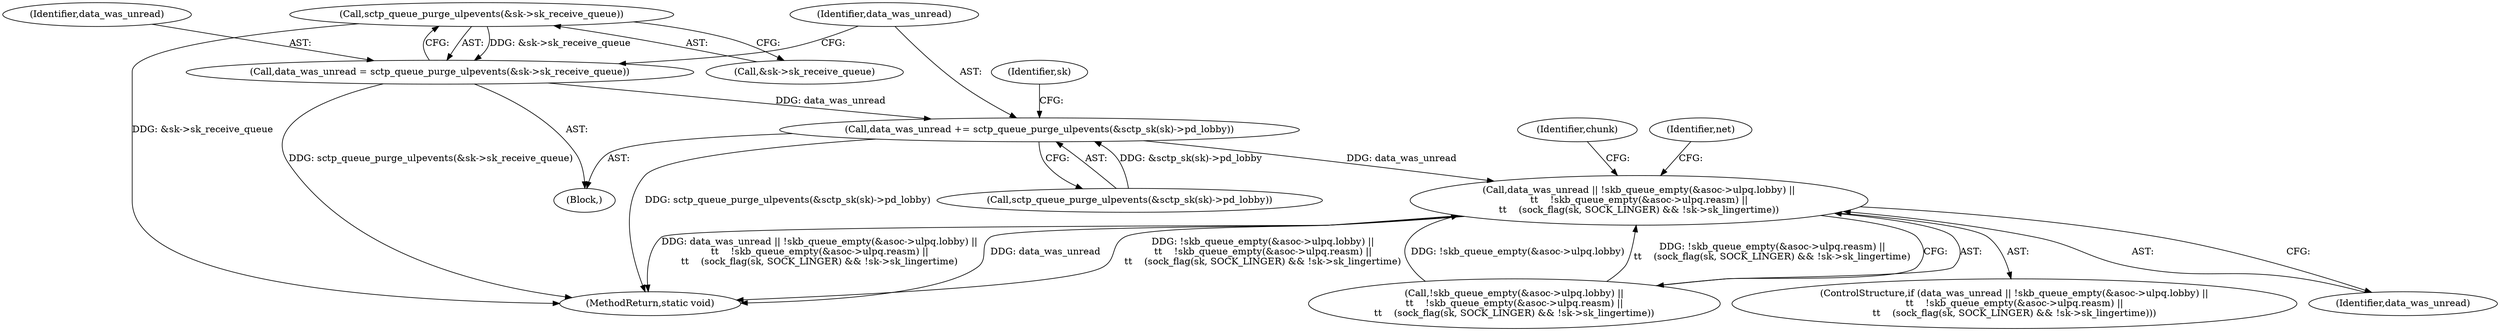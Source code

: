 digraph "0_linux_2d45a02d0166caf2627fe91897c6ffc3b19514c4@pointer" {
"1000146" [label="(Call,sctp_queue_purge_ulpevents(&sk->sk_receive_queue))"];
"1000144" [label="(Call,data_was_unread = sctp_queue_purge_ulpevents(&sk->sk_receive_queue))"];
"1000151" [label="(Call,data_was_unread += sctp_queue_purge_ulpevents(&sctp_sk(sk)->pd_lobby))"];
"1000176" [label="(Call,data_was_unread || !skb_queue_empty(&asoc->ulpq.lobby) ||\n\t\t    !skb_queue_empty(&asoc->ulpq.reasm) ||\n\t\t    (sock_flag(sk, SOCK_LINGER) && !sk->sk_lingertime))"];
"1000260" [label="(MethodReturn,static void)"];
"1000110" [label="(Block,)"];
"1000145" [label="(Identifier,data_was_unread)"];
"1000176" [label="(Call,data_was_unread || !skb_queue_empty(&asoc->ulpq.lobby) ||\n\t\t    !skb_queue_empty(&asoc->ulpq.reasm) ||\n\t\t    (sock_flag(sk, SOCK_LINGER) && !sk->sk_lingertime))"];
"1000177" [label="(Identifier,data_was_unread)"];
"1000178" [label="(Call,!skb_queue_empty(&asoc->ulpq.lobby) ||\n\t\t    !skb_queue_empty(&asoc->ulpq.reasm) ||\n\t\t    (sock_flag(sk, SOCK_LINGER) && !sk->sk_lingertime))"];
"1000207" [label="(Identifier,chunk)"];
"1000175" [label="(ControlStructure,if (data_was_unread || !skb_queue_empty(&asoc->ulpq.lobby) ||\n\t\t    !skb_queue_empty(&asoc->ulpq.reasm) ||\n\t\t    (sock_flag(sk, SOCK_LINGER) && !sk->sk_lingertime)))"];
"1000220" [label="(Identifier,net)"];
"1000144" [label="(Call,data_was_unread = sctp_queue_purge_ulpevents(&sk->sk_receive_queue))"];
"1000151" [label="(Call,data_was_unread += sctp_queue_purge_ulpevents(&sctp_sk(sk)->pd_lobby))"];
"1000152" [label="(Identifier,data_was_unread)"];
"1000147" [label="(Call,&sk->sk_receive_queue)"];
"1000146" [label="(Call,sctp_queue_purge_ulpevents(&sk->sk_receive_queue))"];
"1000162" [label="(Identifier,sk)"];
"1000153" [label="(Call,sctp_queue_purge_ulpevents(&sctp_sk(sk)->pd_lobby))"];
"1000146" -> "1000144"  [label="AST: "];
"1000146" -> "1000147"  [label="CFG: "];
"1000147" -> "1000146"  [label="AST: "];
"1000144" -> "1000146"  [label="CFG: "];
"1000146" -> "1000260"  [label="DDG: &sk->sk_receive_queue"];
"1000146" -> "1000144"  [label="DDG: &sk->sk_receive_queue"];
"1000144" -> "1000110"  [label="AST: "];
"1000145" -> "1000144"  [label="AST: "];
"1000152" -> "1000144"  [label="CFG: "];
"1000144" -> "1000260"  [label="DDG: sctp_queue_purge_ulpevents(&sk->sk_receive_queue)"];
"1000144" -> "1000151"  [label="DDG: data_was_unread"];
"1000151" -> "1000110"  [label="AST: "];
"1000151" -> "1000153"  [label="CFG: "];
"1000152" -> "1000151"  [label="AST: "];
"1000153" -> "1000151"  [label="AST: "];
"1000162" -> "1000151"  [label="CFG: "];
"1000151" -> "1000260"  [label="DDG: sctp_queue_purge_ulpevents(&sctp_sk(sk)->pd_lobby)"];
"1000153" -> "1000151"  [label="DDG: &sctp_sk(sk)->pd_lobby"];
"1000151" -> "1000176"  [label="DDG: data_was_unread"];
"1000176" -> "1000175"  [label="AST: "];
"1000176" -> "1000177"  [label="CFG: "];
"1000176" -> "1000178"  [label="CFG: "];
"1000177" -> "1000176"  [label="AST: "];
"1000178" -> "1000176"  [label="AST: "];
"1000207" -> "1000176"  [label="CFG: "];
"1000220" -> "1000176"  [label="CFG: "];
"1000176" -> "1000260"  [label="DDG: !skb_queue_empty(&asoc->ulpq.lobby) ||\n\t\t    !skb_queue_empty(&asoc->ulpq.reasm) ||\n\t\t    (sock_flag(sk, SOCK_LINGER) && !sk->sk_lingertime)"];
"1000176" -> "1000260"  [label="DDG: data_was_unread || !skb_queue_empty(&asoc->ulpq.lobby) ||\n\t\t    !skb_queue_empty(&asoc->ulpq.reasm) ||\n\t\t    (sock_flag(sk, SOCK_LINGER) && !sk->sk_lingertime)"];
"1000176" -> "1000260"  [label="DDG: data_was_unread"];
"1000178" -> "1000176"  [label="DDG: !skb_queue_empty(&asoc->ulpq.lobby)"];
"1000178" -> "1000176"  [label="DDG: !skb_queue_empty(&asoc->ulpq.reasm) ||\n\t\t    (sock_flag(sk, SOCK_LINGER) && !sk->sk_lingertime)"];
}
